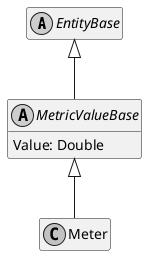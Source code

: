 ﻿@startuml
skinparam monochrome true
hide empty members

abstract class EntityBase {
}

EntityBase <|-- MetricValueBase

abstract class MetricValueBase {
    Value: Double
}

MetricValueBase <|-- Meter

class Meter {
}

@enduml
